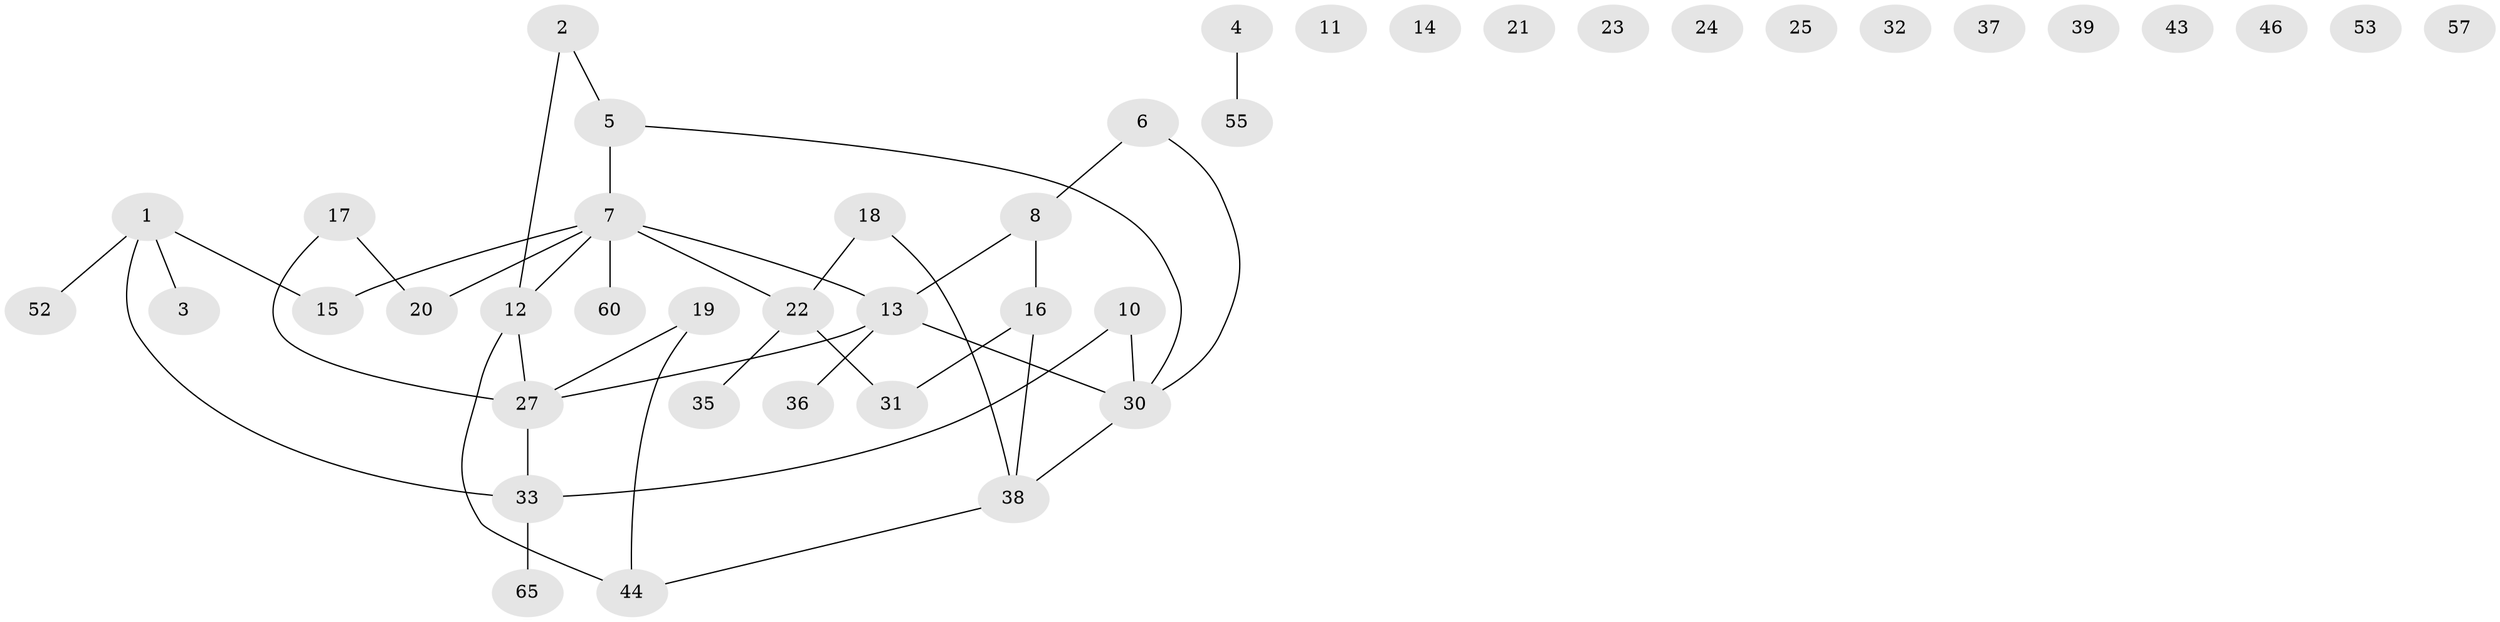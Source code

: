 // original degree distribution, {3: 0.18461538461538463, 2: 0.3076923076923077, 1: 0.2153846153846154, 6: 0.015384615384615385, 0: 0.16923076923076924, 5: 0.03076923076923077, 4: 0.07692307692307693}
// Generated by graph-tools (version 1.1) at 2025/41/03/06/25 10:41:20]
// undirected, 43 vertices, 40 edges
graph export_dot {
graph [start="1"]
  node [color=gray90,style=filled];
  1 [super="+9"];
  2 [super="+41"];
  3;
  4 [super="+58"];
  5;
  6;
  7 [super="+61"];
  8 [super="+47"];
  10;
  11;
  12 [super="+26"];
  13 [super="+64"];
  14;
  15 [super="+29"];
  16 [super="+28"];
  17 [super="+42"];
  18;
  19 [super="+40"];
  20 [super="+59"];
  21;
  22 [super="+34"];
  23;
  24;
  25;
  27 [super="+50"];
  30 [super="+49"];
  31;
  32 [super="+45"];
  33 [super="+48"];
  35;
  36 [super="+62"];
  37;
  38 [super="+51"];
  39;
  43 [super="+56"];
  44 [super="+54"];
  46;
  52;
  53;
  55 [super="+63"];
  57;
  60;
  65;
  1 -- 3;
  1 -- 15;
  1 -- 52;
  1 -- 33;
  2 -- 12;
  2 -- 5;
  4 -- 55;
  5 -- 7;
  5 -- 30;
  6 -- 8;
  6 -- 30;
  7 -- 15;
  7 -- 20;
  7 -- 22 [weight=2];
  7 -- 60;
  7 -- 12;
  7 -- 13;
  8 -- 16;
  8 -- 13;
  10 -- 33;
  10 -- 30;
  12 -- 44;
  12 -- 27;
  13 -- 27;
  13 -- 36;
  13 -- 30;
  16 -- 38;
  16 -- 31;
  17 -- 20;
  17 -- 27;
  18 -- 22;
  18 -- 38;
  19 -- 27;
  19 -- 44;
  22 -- 31;
  22 -- 35;
  27 -- 33;
  30 -- 38;
  33 -- 65;
  38 -- 44;
}
